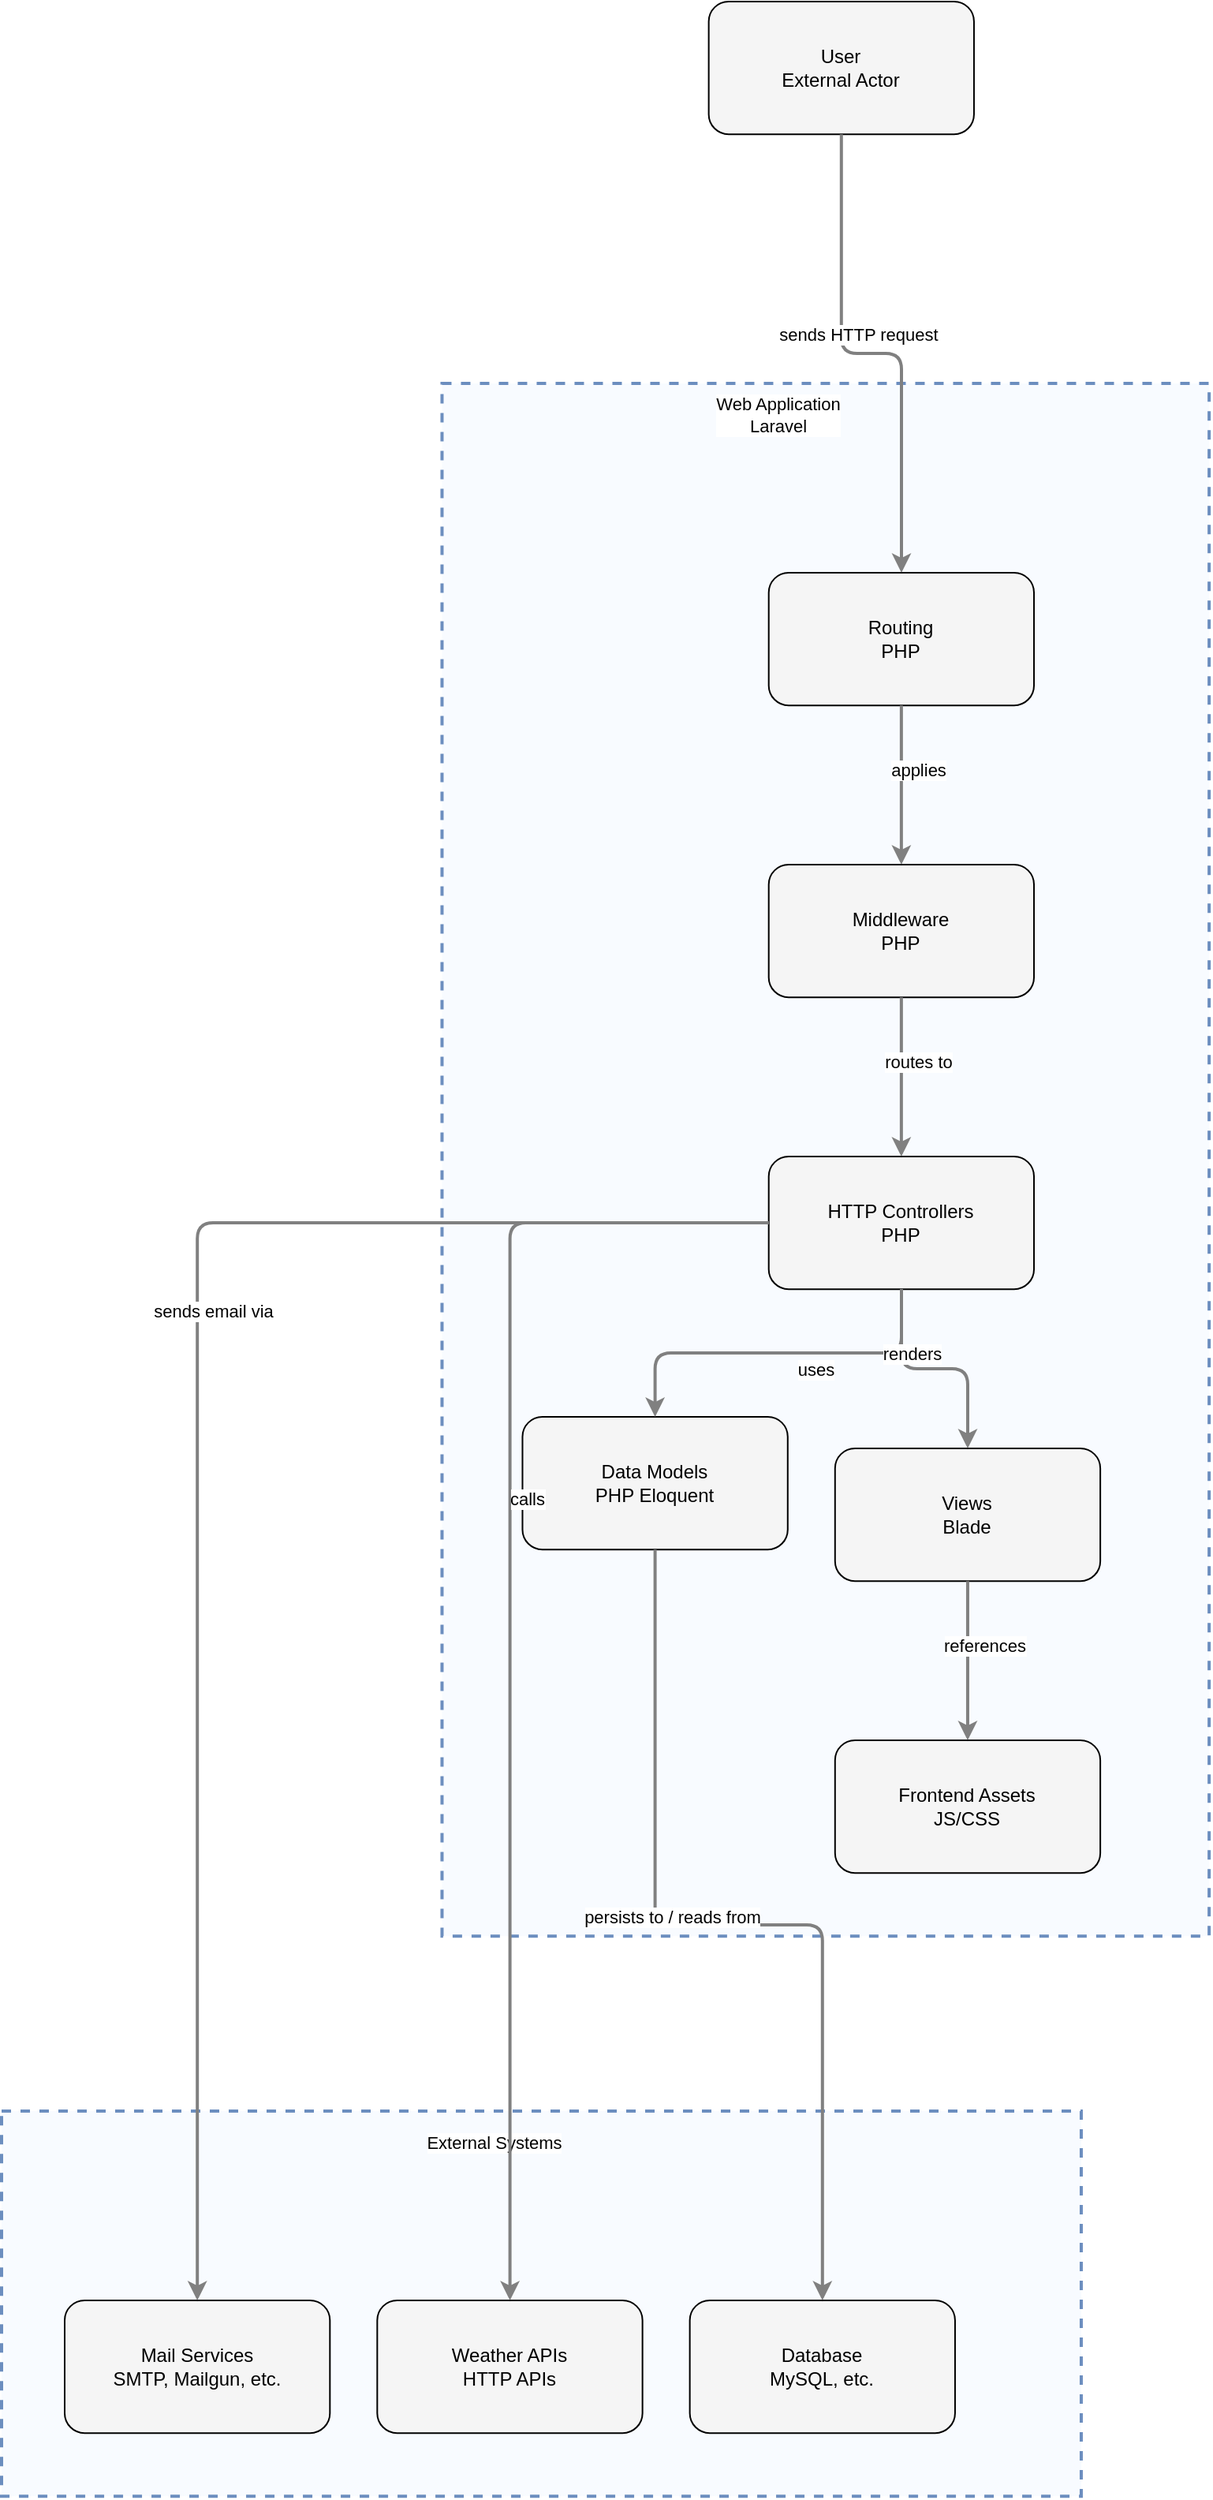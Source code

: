 <mxfile>
    <diagram id="codeviz-diagram" name="System Diagram">
        <mxGraphModel dx="1072" dy="475" grid="1" gridSize="10" guides="1" tooltips="1" connect="1" arrows="1" fold="1" page="1" pageScale="1" pageWidth="1169" pageHeight="827" math="0" shadow="0">
            <root>
                <mxCell id="0"/>
                <mxCell id="1" parent="0"/>
                <mxCell id="4341" value="" style="html=1;whiteSpace=wrap;container=1;fillColor=#dae8fc;strokeColor=#6c8ebf;dashed=1;fillOpacity=20;strokeWidth=2;containerType=none;recursiveResize=0;movable=1;resizable=1;autosize=0;dropTarget=0" parent="1" vertex="1">
                    <mxGeometry x="22" y="1347" width="684.473" height="244.079" as="geometry"/>
                </mxCell>
                <mxCell id="4349" value="Database&lt;br&gt;MySQL, etc." style="rounded=1;whiteSpace=wrap;html=1;fillColor=#f5f5f5" parent="4341" vertex="1">
                    <mxGeometry x="436.316" y="120" width="168.158" height="84.079" as="geometry"/>
                </mxCell>
                <mxCell id="4350" value="Weather APIs&lt;br&gt;HTTP APIs" style="rounded=1;whiteSpace=wrap;html=1;fillColor=#f5f5f5" parent="4341" vertex="1">
                    <mxGeometry x="238.158" y="120" width="168.158" height="84.079" as="geometry"/>
                </mxCell>
                <mxCell id="4351" value="Mail Services&lt;br&gt;SMTP, Mailgun, etc." style="rounded=1;whiteSpace=wrap;html=1;fillColor=#f5f5f5" parent="4341" vertex="1">
                    <mxGeometry x="40" y="120" width="168.158" height="84.079" as="geometry"/>
                </mxCell>
                <mxCell id="4341_label" value="External Systems" style="edgeLabel;html=1;align=center;verticalAlign=middle;resizable=0;labelBackgroundColor=white;spacing=5" parent="1" vertex="1">
                    <mxGeometry x="30" y="1355" width="608.473" height="24" as="geometry"/>
                </mxCell>
                <mxCell id="4342" value="" style="html=1;whiteSpace=wrap;container=1;fillColor=#dae8fc;strokeColor=#6c8ebf;dashed=1;fillOpacity=20;strokeWidth=2;containerType=none;recursiveResize=0;movable=1;resizable=1;autosize=0;dropTarget=0" parent="1" vertex="1">
                    <mxGeometry x="301.237" y="252" width="486.316" height="984.079" as="geometry"/>
                </mxCell>
                <mxCell id="4343" value="Routing&lt;br&gt;PHP" style="rounded=1;whiteSpace=wrap;html=1;fillColor=#f5f5f5" parent="4342" vertex="1">
                    <mxGeometry x="207.118" y="120" width="168.158" height="84.079" as="geometry"/>
                </mxCell>
                <mxCell id="4344" value="Middleware&lt;br&gt;PHP" style="rounded=1;whiteSpace=wrap;html=1;fillColor=#f5f5f5" parent="4342" vertex="1">
                    <mxGeometry x="207.118" y="305" width="168.158" height="84.079" as="geometry"/>
                </mxCell>
                <mxCell id="4345" value="HTTP Controllers&lt;br&gt;PHP" style="rounded=1;whiteSpace=wrap;html=1;fillColor=#f5f5f5" parent="4342" vertex="1">
                    <mxGeometry x="207.118" y="490" width="168.158" height="84.079" as="geometry"/>
                </mxCell>
                <mxCell id="4346" value="Data Models&lt;br&gt;PHP Eloquent" style="rounded=1;whiteSpace=wrap;html=1;fillColor=#f5f5f5" parent="4342" vertex="1">
                    <mxGeometry x="51" y="655" width="168.158" height="84.079" as="geometry"/>
                </mxCell>
                <mxCell id="4347" value="Views&lt;br&gt;Blade" style="rounded=1;whiteSpace=wrap;html=1;fillColor=#f5f5f5" parent="4342" vertex="1">
                    <mxGeometry x="249.158" y="675" width="168.158" height="84.079" as="geometry"/>
                </mxCell>
                <mxCell id="4348" value="Frontend Assets&lt;br&gt;JS/CSS" style="rounded=1;whiteSpace=wrap;html=1;fillColor=#f5f5f5" parent="4342" vertex="1">
                    <mxGeometry x="249.158" y="860" width="168.158" height="84.079" as="geometry"/>
                </mxCell>
                <mxCell id="4342_label" value="Web Application&lt;br&gt;Laravel" style="edgeLabel;html=1;align=center;verticalAlign=middle;resizable=0;labelBackgroundColor=white;spacing=5" parent="1" vertex="1">
                    <mxGeometry x="309.237" y="260" width="410.316" height="24" as="geometry"/>
                </mxCell>
                <mxCell id="4352" value="User&lt;br&gt;External Actor" style="rounded=1;whiteSpace=wrap;html=1;fillColor=#f5f5f5" parent="1" vertex="1">
                    <mxGeometry x="470.315" y="10" width="168.158" height="84.079" as="geometry"/>
                </mxCell>
                <mxCell id="edge-502" style="edgeStyle=orthogonalEdgeStyle;rounded=1;orthogonalLoop=1;jettySize=auto;html=1;strokeColor=#808080;strokeWidth=2;jumpStyle=arc;jumpSize=10;spacing=15;labelBackgroundColor=white;labelBorderColor=none" parent="1" source="4343" target="4344" edge="1">
                    <mxGeometry relative="1" as="geometry"/>
                </mxCell>
                <mxCell id="edge-502_label" value="applies" style="edgeLabel;html=1;align=center;verticalAlign=middle;resizable=0;points=[];" parent="edge-502" vertex="1" connectable="0">
                    <mxGeometry x="-0.2" y="10" relative="1" as="geometry">
                        <mxPoint as="offset"/>
                    </mxGeometry>
                </mxCell>
                <mxCell id="edge-503" style="edgeStyle=orthogonalEdgeStyle;rounded=1;orthogonalLoop=1;jettySize=auto;html=1;strokeColor=#808080;strokeWidth=2;jumpStyle=arc;jumpSize=10;spacing=15;labelBackgroundColor=white;labelBorderColor=none" parent="1" source="4344" target="4345" edge="1">
                    <mxGeometry relative="1" as="geometry"/>
                </mxCell>
                <mxCell id="edge-503_label" value="routes to" style="edgeLabel;html=1;align=center;verticalAlign=middle;resizable=0;points=[];" parent="edge-503" vertex="1" connectable="0">
                    <mxGeometry x="-0.2" y="10" relative="1" as="geometry">
                        <mxPoint as="offset"/>
                    </mxGeometry>
                </mxCell>
                <mxCell id="edge-504" style="edgeStyle=orthogonalEdgeStyle;rounded=1;orthogonalLoop=1;jettySize=auto;html=1;strokeColor=#808080;strokeWidth=2;jumpStyle=arc;jumpSize=10;spacing=15;labelBackgroundColor=white;labelBorderColor=none" parent="1" source="4345" target="4346" edge="1">
                    <mxGeometry relative="1" as="geometry"/>
                </mxCell>
                <mxCell id="edge-504_label" value="uses" style="edgeLabel;html=1;align=center;verticalAlign=middle;resizable=0;points=[];" parent="edge-504" vertex="1" connectable="0">
                    <mxGeometry x="-0.2" y="10" relative="1" as="geometry">
                        <mxPoint as="offset"/>
                    </mxGeometry>
                </mxCell>
                <mxCell id="edge-505" style="edgeStyle=orthogonalEdgeStyle;rounded=1;orthogonalLoop=1;jettySize=auto;html=1;strokeColor=#808080;strokeWidth=2;jumpStyle=arc;jumpSize=10;spacing=15;labelBackgroundColor=white;labelBorderColor=none" parent="1" source="4345" target="4347" edge="1">
                    <mxGeometry relative="1" as="geometry"/>
                </mxCell>
                <mxCell id="edge-505_label" value="renders" style="edgeLabel;html=1;align=center;verticalAlign=middle;resizable=0;points=[];" parent="edge-505" vertex="1" connectable="0">
                    <mxGeometry x="-0.2" y="10" relative="1" as="geometry">
                        <mxPoint as="offset"/>
                    </mxGeometry>
                </mxCell>
                <mxCell id="edge-506" style="edgeStyle=orthogonalEdgeStyle;rounded=1;orthogonalLoop=1;jettySize=auto;html=1;strokeColor=#808080;strokeWidth=2;jumpStyle=arc;jumpSize=10;spacing=15;labelBackgroundColor=white;labelBorderColor=none" parent="1" source="4345" target="4350" edge="1">
                    <mxGeometry relative="1" as="geometry"/>
                </mxCell>
                <mxCell id="edge-506_label" value="calls" style="edgeLabel;html=1;align=center;verticalAlign=middle;resizable=0;points=[];" parent="edge-506" vertex="1" connectable="0">
                    <mxGeometry x="-0.2" y="10" relative="1" as="geometry">
                        <mxPoint as="offset"/>
                    </mxGeometry>
                </mxCell>
                <mxCell id="edge-507" style="edgeStyle=orthogonalEdgeStyle;rounded=1;orthogonalLoop=1;jettySize=auto;html=1;strokeColor=#808080;strokeWidth=2;jumpStyle=arc;jumpSize=10;spacing=15;labelBackgroundColor=white;labelBorderColor=none" parent="1" source="4345" target="4351" edge="1">
                    <mxGeometry relative="1" as="geometry"/>
                </mxCell>
                <mxCell id="edge-507_label" value="sends email via" style="edgeLabel;html=1;align=center;verticalAlign=middle;resizable=0;points=[];" parent="edge-507" vertex="1" connectable="0">
                    <mxGeometry x="-0.2" y="10" relative="1" as="geometry">
                        <mxPoint as="offset"/>
                    </mxGeometry>
                </mxCell>
                <mxCell id="edge-509" style="edgeStyle=orthogonalEdgeStyle;rounded=1;orthogonalLoop=1;jettySize=auto;html=1;strokeColor=#808080;strokeWidth=2;jumpStyle=arc;jumpSize=10;spacing=15;labelBackgroundColor=white;labelBorderColor=none" parent="1" source="4347" target="4348" edge="1">
                    <mxGeometry relative="1" as="geometry"/>
                </mxCell>
                <mxCell id="edge-509_label" value="references" style="edgeLabel;html=1;align=center;verticalAlign=middle;resizable=0;points=[];" parent="edge-509" vertex="1" connectable="0">
                    <mxGeometry x="-0.2" y="10" relative="1" as="geometry">
                        <mxPoint as="offset"/>
                    </mxGeometry>
                </mxCell>
                <mxCell id="edge-501" style="edgeStyle=orthogonalEdgeStyle;rounded=1;orthogonalLoop=1;jettySize=auto;html=1;strokeColor=#808080;strokeWidth=2;jumpStyle=arc;jumpSize=10;spacing=15;labelBackgroundColor=white;labelBorderColor=none" parent="1" source="4352" target="4343" edge="1">
                    <mxGeometry relative="1" as="geometry"/>
                </mxCell>
                <mxCell id="edge-501_label" value="sends HTTP request" style="edgeLabel;html=1;align=center;verticalAlign=middle;resizable=0;points=[];" parent="edge-501" vertex="1" connectable="0">
                    <mxGeometry x="-0.2" y="10" relative="1" as="geometry">
                        <mxPoint as="offset"/>
                    </mxGeometry>
                </mxCell>
                <mxCell id="edge-508" style="edgeStyle=orthogonalEdgeStyle;rounded=1;orthogonalLoop=1;jettySize=auto;html=1;strokeColor=#808080;strokeWidth=2;jumpStyle=arc;jumpSize=10;spacing=15;labelBackgroundColor=white;labelBorderColor=none" parent="1" source="4346" target="4349" edge="1">
                    <mxGeometry relative="1" as="geometry"/>
                </mxCell>
                <mxCell id="edge-508_label" value="persists to / reads from" style="edgeLabel;html=1;align=center;verticalAlign=middle;resizable=0;points=[];" parent="edge-508" vertex="1" connectable="0">
                    <mxGeometry x="-0.2" y="10" relative="1" as="geometry">
                        <mxPoint as="offset"/>
                    </mxGeometry>
                </mxCell>
            </root>
        </mxGraphModel>
    </diagram>
</mxfile>
